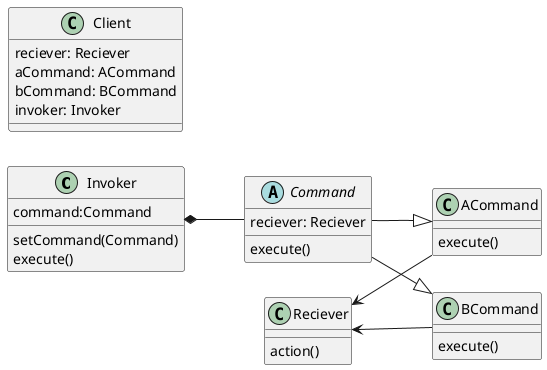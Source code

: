 @startuml
  left to right direction

  class Invoker {
    command:Command
    setCommand(Command)
    execute()
  }

  abstract class Command {
    reciever: Reciever
    execute()
  }

  class Reciever {
    action()
  }

  class ACommand {
    execute()
  }

  class BCommand {
    execute()
  }

  class Client {
    reciever: Reciever
    aCommand: ACommand
    bCommand: BCommand
    invoker: Invoker
  }

  Command --|> ACommand
  Command --|> BCommand

  Invoker *-- Command
  Reciever <-- ACommand
  Reciever <-- BCommand

@enduml